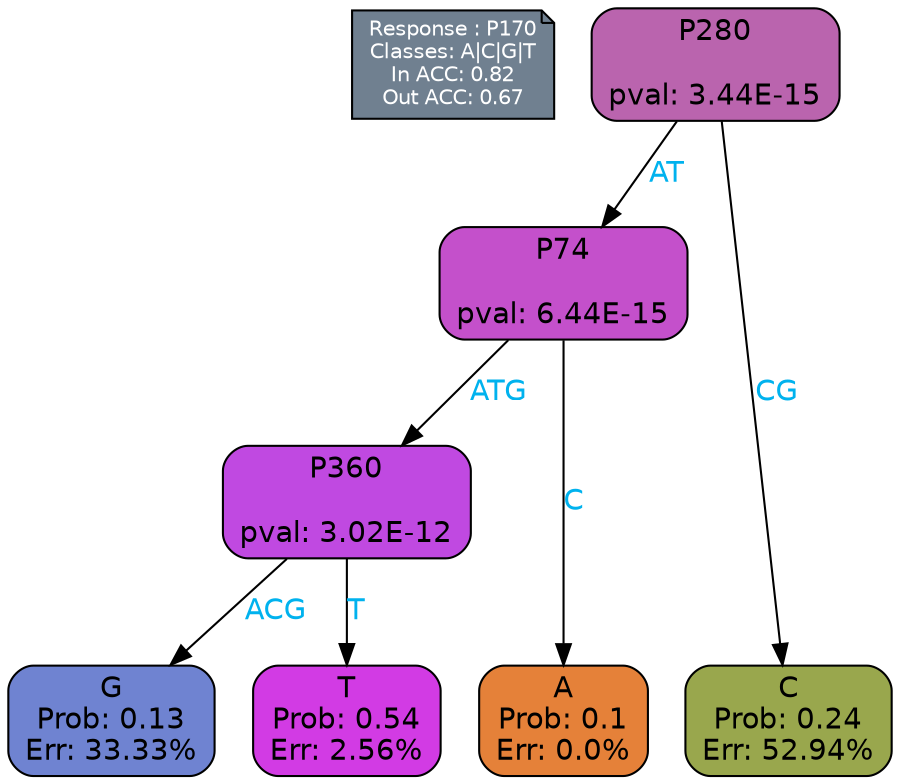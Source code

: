 digraph Tree {
node [shape=box, style="filled, rounded", color="black", fontname=helvetica] ;
graph [ranksep=equally, splines=polylines, bgcolor=transparent, dpi=600] ;
edge [fontname=helvetica] ;
LEGEND [label="Response : P170
Classes: A|C|G|T
In ACC: 0.82
Out ACC: 0.67
",shape=note,align=left,style=filled,fillcolor="slategray",fontcolor="white",fontsize=10];1 [label="P280

pval: 3.44E-15", fillcolor="#ba64ae"] ;
2 [label="P74

pval: 6.44E-15", fillcolor="#c450cb"] ;
3 [label="P360

pval: 3.02E-12", fillcolor="#c049e1"] ;
4 [label="G
Prob: 0.13
Err: 33.33%", fillcolor="#6f83d1"] ;
5 [label="T
Prob: 0.54
Err: 2.56%", fillcolor="#d23be4"] ;
6 [label="A
Prob: 0.1
Err: 0.0%", fillcolor="#e58139"] ;
7 [label="C
Prob: 0.24
Err: 52.94%", fillcolor="#99a74d"] ;
1 -> 2 [label="AT",fontcolor=deepskyblue2] ;
1 -> 7 [label="CG",fontcolor=deepskyblue2] ;
2 -> 3 [label="ATG",fontcolor=deepskyblue2] ;
2 -> 6 [label="C",fontcolor=deepskyblue2] ;
3 -> 4 [label="ACG",fontcolor=deepskyblue2] ;
3 -> 5 [label="T",fontcolor=deepskyblue2] ;
{rank = same; 4;5;6;7;}{rank = same; LEGEND;1;}}